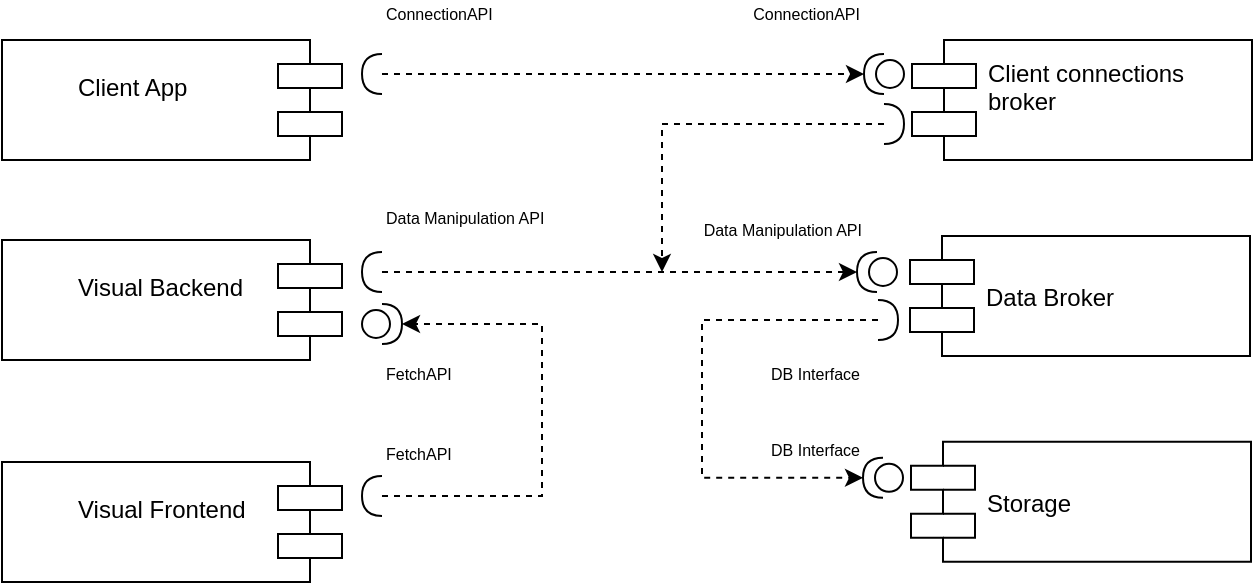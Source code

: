 <mxfile version="10.8.0" type="device"><diagram name="Page-1" id="b5b7bab2-c9e2-2cf4-8b2a-24fd1a2a6d21"><mxGraphModel dx="664" dy="391" grid="1" gridSize="10" guides="1" tooltips="1" connect="1" arrows="1" fold="1" page="1" pageScale="1" pageWidth="827" pageHeight="1169" background="#ffffff" math="0" shadow="0"><root><mxCell id="0"/><mxCell id="1" parent="0"/><mxCell id="DGhR6vJK3DTK3yI-jcU2-29" value="" style="group" vertex="1" connectable="0" parent="1"><mxGeometry x="50" y="20" width="260" height="80" as="geometry"/></mxCell><mxCell id="DGhR6vJK3DTK3yI-jcU2-7" value="Client App&#10;" style="shape=component;align=left;spacingLeft=36;flipV=1;flipH=1;" vertex="1" parent="DGhR6vJK3DTK3yI-jcU2-29"><mxGeometry y="20" width="170" height="60" as="geometry"/></mxCell><mxCell id="DGhR6vJK3DTK3yI-jcU2-19" value="" style="shape=requiredInterface;html=1;verticalLabelPosition=bottom;rotation=180;" vertex="1" parent="DGhR6vJK3DTK3yI-jcU2-29"><mxGeometry x="180" y="27" width="10" height="20" as="geometry"/></mxCell><mxCell id="DGhR6vJK3DTK3yI-jcU2-28" value="ConnectionAPI" style="text;html=1;resizable=0;points=[];autosize=1;align=left;verticalAlign=top;spacingTop=-4;fontSize=8;" vertex="1" parent="DGhR6vJK3DTK3yI-jcU2-29"><mxGeometry x="190" width="100" height="20" as="geometry"/></mxCell><mxCell id="DGhR6vJK3DTK3yI-jcU2-31" value="" style="group;fontSize=7;" vertex="1" connectable="0" parent="1"><mxGeometry x="50" y="120" width="290" height="95" as="geometry"/></mxCell><mxCell id="DGhR6vJK3DTK3yI-jcU2-30" value="Data Manipulation API" style="text;html=1;resizable=0;points=[];autosize=1;align=left;verticalAlign=top;spacingTop=-4;fontSize=8;" vertex="1" parent="DGhR6vJK3DTK3yI-jcU2-31"><mxGeometry x="190" y="2" width="130" height="20" as="geometry"/></mxCell><mxCell id="DGhR6vJK3DTK3yI-jcU2-3" value="Visual Backend&#10;" style="shape=component;align=left;spacingLeft=36;flipV=1;flipH=1;" vertex="1" parent="DGhR6vJK3DTK3yI-jcU2-31"><mxGeometry y="20" width="170" height="60" as="geometry"/></mxCell><mxCell id="DGhR6vJK3DTK3yI-jcU2-21" value="" style="shape=requiredInterface;html=1;verticalLabelPosition=bottom;rotation=180;" vertex="1" parent="DGhR6vJK3DTK3yI-jcU2-31"><mxGeometry x="180" y="26" width="10" height="20" as="geometry"/></mxCell><mxCell id="DGhR6vJK3DTK3yI-jcU2-22" value="" style="shape=providedRequiredInterface;html=1;verticalLabelPosition=bottom;rotation=180;direction=west;" vertex="1" parent="DGhR6vJK3DTK3yI-jcU2-31"><mxGeometry x="180" y="52" width="20" height="20" as="geometry"/></mxCell><mxCell id="DGhR6vJK3DTK3yI-jcU2-23" value="FetchAPI" style="text;html=1;resizable=0;points=[];autosize=1;align=left;verticalAlign=top;spacingTop=-4;fontSize=8;" vertex="1" parent="DGhR6vJK3DTK3yI-jcU2-31"><mxGeometry x="190" y="80" width="60" height="20" as="geometry"/></mxCell><mxCell id="DGhR6vJK3DTK3yI-jcU2-36" value="" style="group" vertex="1" connectable="0" parent="1"><mxGeometry x="50" y="230" width="250" height="81" as="geometry"/></mxCell><mxCell id="DGhR6vJK3DTK3yI-jcU2-35" value="FetchAPI" style="text;html=1;resizable=0;points=[];autosize=1;align=left;verticalAlign=top;spacingTop=-4;fontSize=8;" vertex="1" parent="DGhR6vJK3DTK3yI-jcU2-36"><mxGeometry x="190" y="10" width="60" height="20" as="geometry"/></mxCell><mxCell id="DGhR6vJK3DTK3yI-jcU2-4" value="Visual Frontend&#10;" style="shape=component;align=left;spacingLeft=36;flipH=1;" vertex="1" parent="DGhR6vJK3DTK3yI-jcU2-36"><mxGeometry y="21" width="170" height="60" as="geometry"/></mxCell><mxCell id="DGhR6vJK3DTK3yI-jcU2-25" value="" style="shape=requiredInterface;html=1;verticalLabelPosition=bottom;direction=west;" vertex="1" parent="DGhR6vJK3DTK3yI-jcU2-36"><mxGeometry x="180" y="28" width="10" height="20" as="geometry"/></mxCell><mxCell id="DGhR6vJK3DTK3yI-jcU2-39" value="" style="group;align=right;" vertex="1" connectable="0" parent="1"><mxGeometry x="413" y="128" width="261" height="81.905" as="geometry"/></mxCell><mxCell id="DGhR6vJK3DTK3yI-jcU2-2" value="Data Broker" style="shape=component;align=left;spacingLeft=36;" vertex="1" parent="DGhR6vJK3DTK3yI-jcU2-39"><mxGeometry x="91" y="10" width="170" height="60" as="geometry"/></mxCell><mxCell id="DGhR6vJK3DTK3yI-jcU2-12" value="" style="shape=providedRequiredInterface;html=1;verticalLabelPosition=bottom;direction=west;" vertex="1" parent="DGhR6vJK3DTK3yI-jcU2-39"><mxGeometry x="64.5" y="18" width="20" height="20" as="geometry"/></mxCell><mxCell id="DGhR6vJK3DTK3yI-jcU2-13" value="Data Manipulation API" style="text;html=1;resizable=0;points=[];autosize=1;align=right;verticalAlign=top;spacingTop=-4;fontSize=8;" vertex="1" parent="DGhR6vJK3DTK3yI-jcU2-39"><mxGeometry x="-62" width="130" height="20" as="geometry"/></mxCell><mxCell id="DGhR6vJK3DTK3yI-jcU2-37" value="" style="shape=requiredInterface;html=1;verticalLabelPosition=bottom;fontSize=8;" vertex="1" parent="DGhR6vJK3DTK3yI-jcU2-39"><mxGeometry x="75" y="42" width="10" height="20" as="geometry"/></mxCell><mxCell id="DGhR6vJK3DTK3yI-jcU2-38" value="DB Interface" style="text;html=1;resizable=0;points=[];autosize=1;align=right;verticalAlign=top;spacingTop=-4;fontSize=8;" vertex="1" parent="DGhR6vJK3DTK3yI-jcU2-39"><mxGeometry x="-13" y="71.905" width="80" height="20" as="geometry"/></mxCell><mxCell id="DGhR6vJK3DTK3yI-jcU2-40" value="" style="group" vertex="1" connectable="0" parent="1"><mxGeometry x="434.5" y="230.905" width="240" height="70" as="geometry"/></mxCell><mxCell id="DGhR6vJK3DTK3yI-jcU2-16" value="" style="group;direction=west;align=right;" vertex="1" connectable="0" parent="DGhR6vJK3DTK3yI-jcU2-40"><mxGeometry width="240" height="70" as="geometry"/></mxCell><mxCell id="DGhR6vJK3DTK3yI-jcU2-1" value="Storage" style="shape=component;align=left;spacingLeft=36;" vertex="1" parent="DGhR6vJK3DTK3yI-jcU2-16"><mxGeometry x="70" y="10" width="170" height="60" as="geometry"/></mxCell><mxCell id="DGhR6vJK3DTK3yI-jcU2-14" value="" style="shape=providedRequiredInterface;html=1;verticalLabelPosition=bottom;direction=west;" vertex="1" parent="DGhR6vJK3DTK3yI-jcU2-16"><mxGeometry x="46" y="18" width="20" height="20" as="geometry"/></mxCell><mxCell id="DGhR6vJK3DTK3yI-jcU2-15" value="DB Interface" style="text;html=1;resizable=0;points=[];autosize=1;align=right;verticalAlign=top;spacingTop=-4;fontSize=8;" vertex="1" parent="DGhR6vJK3DTK3yI-jcU2-16"><mxGeometry x="-34.5" y="7" width="80" height="20" as="geometry"/></mxCell><mxCell id="DGhR6vJK3DTK3yI-jcU2-41" style="edgeStyle=orthogonalEdgeStyle;rounded=0;orthogonalLoop=1;jettySize=auto;html=1;exitX=0;exitY=0.5;exitDx=0;exitDy=0;exitPerimeter=0;entryX=1;entryY=0.5;entryDx=0;entryDy=0;entryPerimeter=0;fontSize=8;dashed=1;" edge="1" parent="1" source="DGhR6vJK3DTK3yI-jcU2-37" target="DGhR6vJK3DTK3yI-jcU2-14"><mxGeometry relative="1" as="geometry"><Array as="points"><mxPoint x="400" y="180"/><mxPoint x="400" y="259"/></Array></mxGeometry></mxCell><mxCell id="DGhR6vJK3DTK3yI-jcU2-42" style="edgeStyle=orthogonalEdgeStyle;rounded=0;orthogonalLoop=1;jettySize=auto;html=1;dashed=1;fontSize=8;" edge="1" parent="1" source="DGhR6vJK3DTK3yI-jcU2-21" target="DGhR6vJK3DTK3yI-jcU2-12"><mxGeometry relative="1" as="geometry"/></mxCell><mxCell id="DGhR6vJK3DTK3yI-jcU2-43" style="edgeStyle=orthogonalEdgeStyle;rounded=0;orthogonalLoop=1;jettySize=auto;html=1;entryX=1;entryY=0.5;entryDx=0;entryDy=0;entryPerimeter=0;dashed=1;fontSize=8;" edge="1" parent="1" source="DGhR6vJK3DTK3yI-jcU2-25" target="DGhR6vJK3DTK3yI-jcU2-22"><mxGeometry relative="1" as="geometry"><Array as="points"><mxPoint x="320" y="268"/><mxPoint x="320" y="182"/></Array></mxGeometry></mxCell><mxCell id="DGhR6vJK3DTK3yI-jcU2-44" style="edgeStyle=orthogonalEdgeStyle;rounded=0;orthogonalLoop=1;jettySize=auto;html=1;entryX=1;entryY=0.5;entryDx=0;entryDy=0;entryPerimeter=0;dashed=1;fontSize=8;" edge="1" parent="1" source="DGhR6vJK3DTK3yI-jcU2-19" target="DGhR6vJK3DTK3yI-jcU2-8"><mxGeometry relative="1" as="geometry"/></mxCell><mxCell id="DGhR6vJK3DTK3yI-jcU2-46" value="" style="group" vertex="1" connectable="0" parent="1"><mxGeometry x="380" y="20" width="295" height="80" as="geometry"/></mxCell><mxCell id="DGhR6vJK3DTK3yI-jcU2-6" value="Client connections&#10;broker&#10;" style="shape=component;align=left;spacingLeft=36;" vertex="1" parent="DGhR6vJK3DTK3yI-jcU2-46"><mxGeometry x="125" y="20" width="170" height="60" as="geometry"/></mxCell><mxCell id="DGhR6vJK3DTK3yI-jcU2-8" value="" style="shape=providedRequiredInterface;html=1;verticalLabelPosition=bottom;direction=west;" vertex="1" parent="DGhR6vJK3DTK3yI-jcU2-46"><mxGeometry x="101" y="27" width="20" height="20" as="geometry"/></mxCell><mxCell id="DGhR6vJK3DTK3yI-jcU2-11" value="ConnectionAPI" style="text;html=1;resizable=0;points=[];autosize=1;align=right;verticalAlign=top;spacingTop=-4;fontSize=8;" vertex="1" parent="DGhR6vJK3DTK3yI-jcU2-46"><mxGeometry width="100" height="20" as="geometry"/></mxCell><mxCell id="DGhR6vJK3DTK3yI-jcU2-45" value="" style="shape=requiredInterface;html=1;verticalLabelPosition=bottom;fontSize=8;" vertex="1" parent="DGhR6vJK3DTK3yI-jcU2-46"><mxGeometry x="111" y="52" width="10" height="20" as="geometry"/></mxCell><mxCell id="DGhR6vJK3DTK3yI-jcU2-47" style="edgeStyle=orthogonalEdgeStyle;rounded=0;orthogonalLoop=1;jettySize=auto;html=1;dashed=1;fontSize=8;" edge="1" parent="1" source="DGhR6vJK3DTK3yI-jcU2-45"><mxGeometry relative="1" as="geometry"><mxPoint x="380" y="156" as="targetPoint"/><Array as="points"><mxPoint x="380" y="82"/><mxPoint x="380" y="156"/></Array></mxGeometry></mxCell></root></mxGraphModel></diagram></mxfile>
